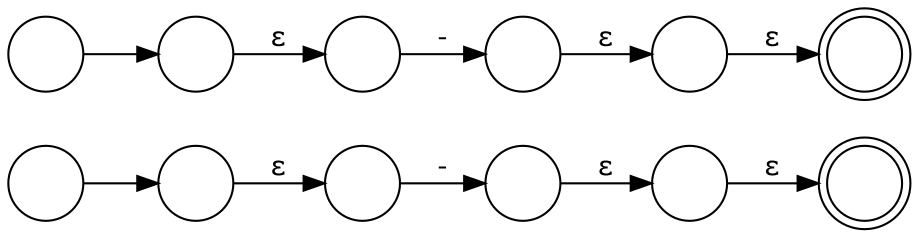 digraph G{
rankdir=LR
node[shape=circle]
size="15"
0[label=""]1[label=""]0 -> 1 [label=ε]
1[shape = doublecircle];
2[label=""]3[label=""]2 -> 3 [label="-"]
4[label=""]5[label=""]4 -> 5 [label="\n"]
5 -> 2 [label=ε]
3 -> 0 [label=ε]
6[label=""]7[label=""]6 -> 7 [label=ε]
7[shape = doublecircle];
8[label=""]9[label=""]8 -> 9 [label="-"]
10[label=""]11[label=""]10 -> 11 [label="\n"]
11 -> 8 [label=ε]
9 -> 6 [label=ε]

}
